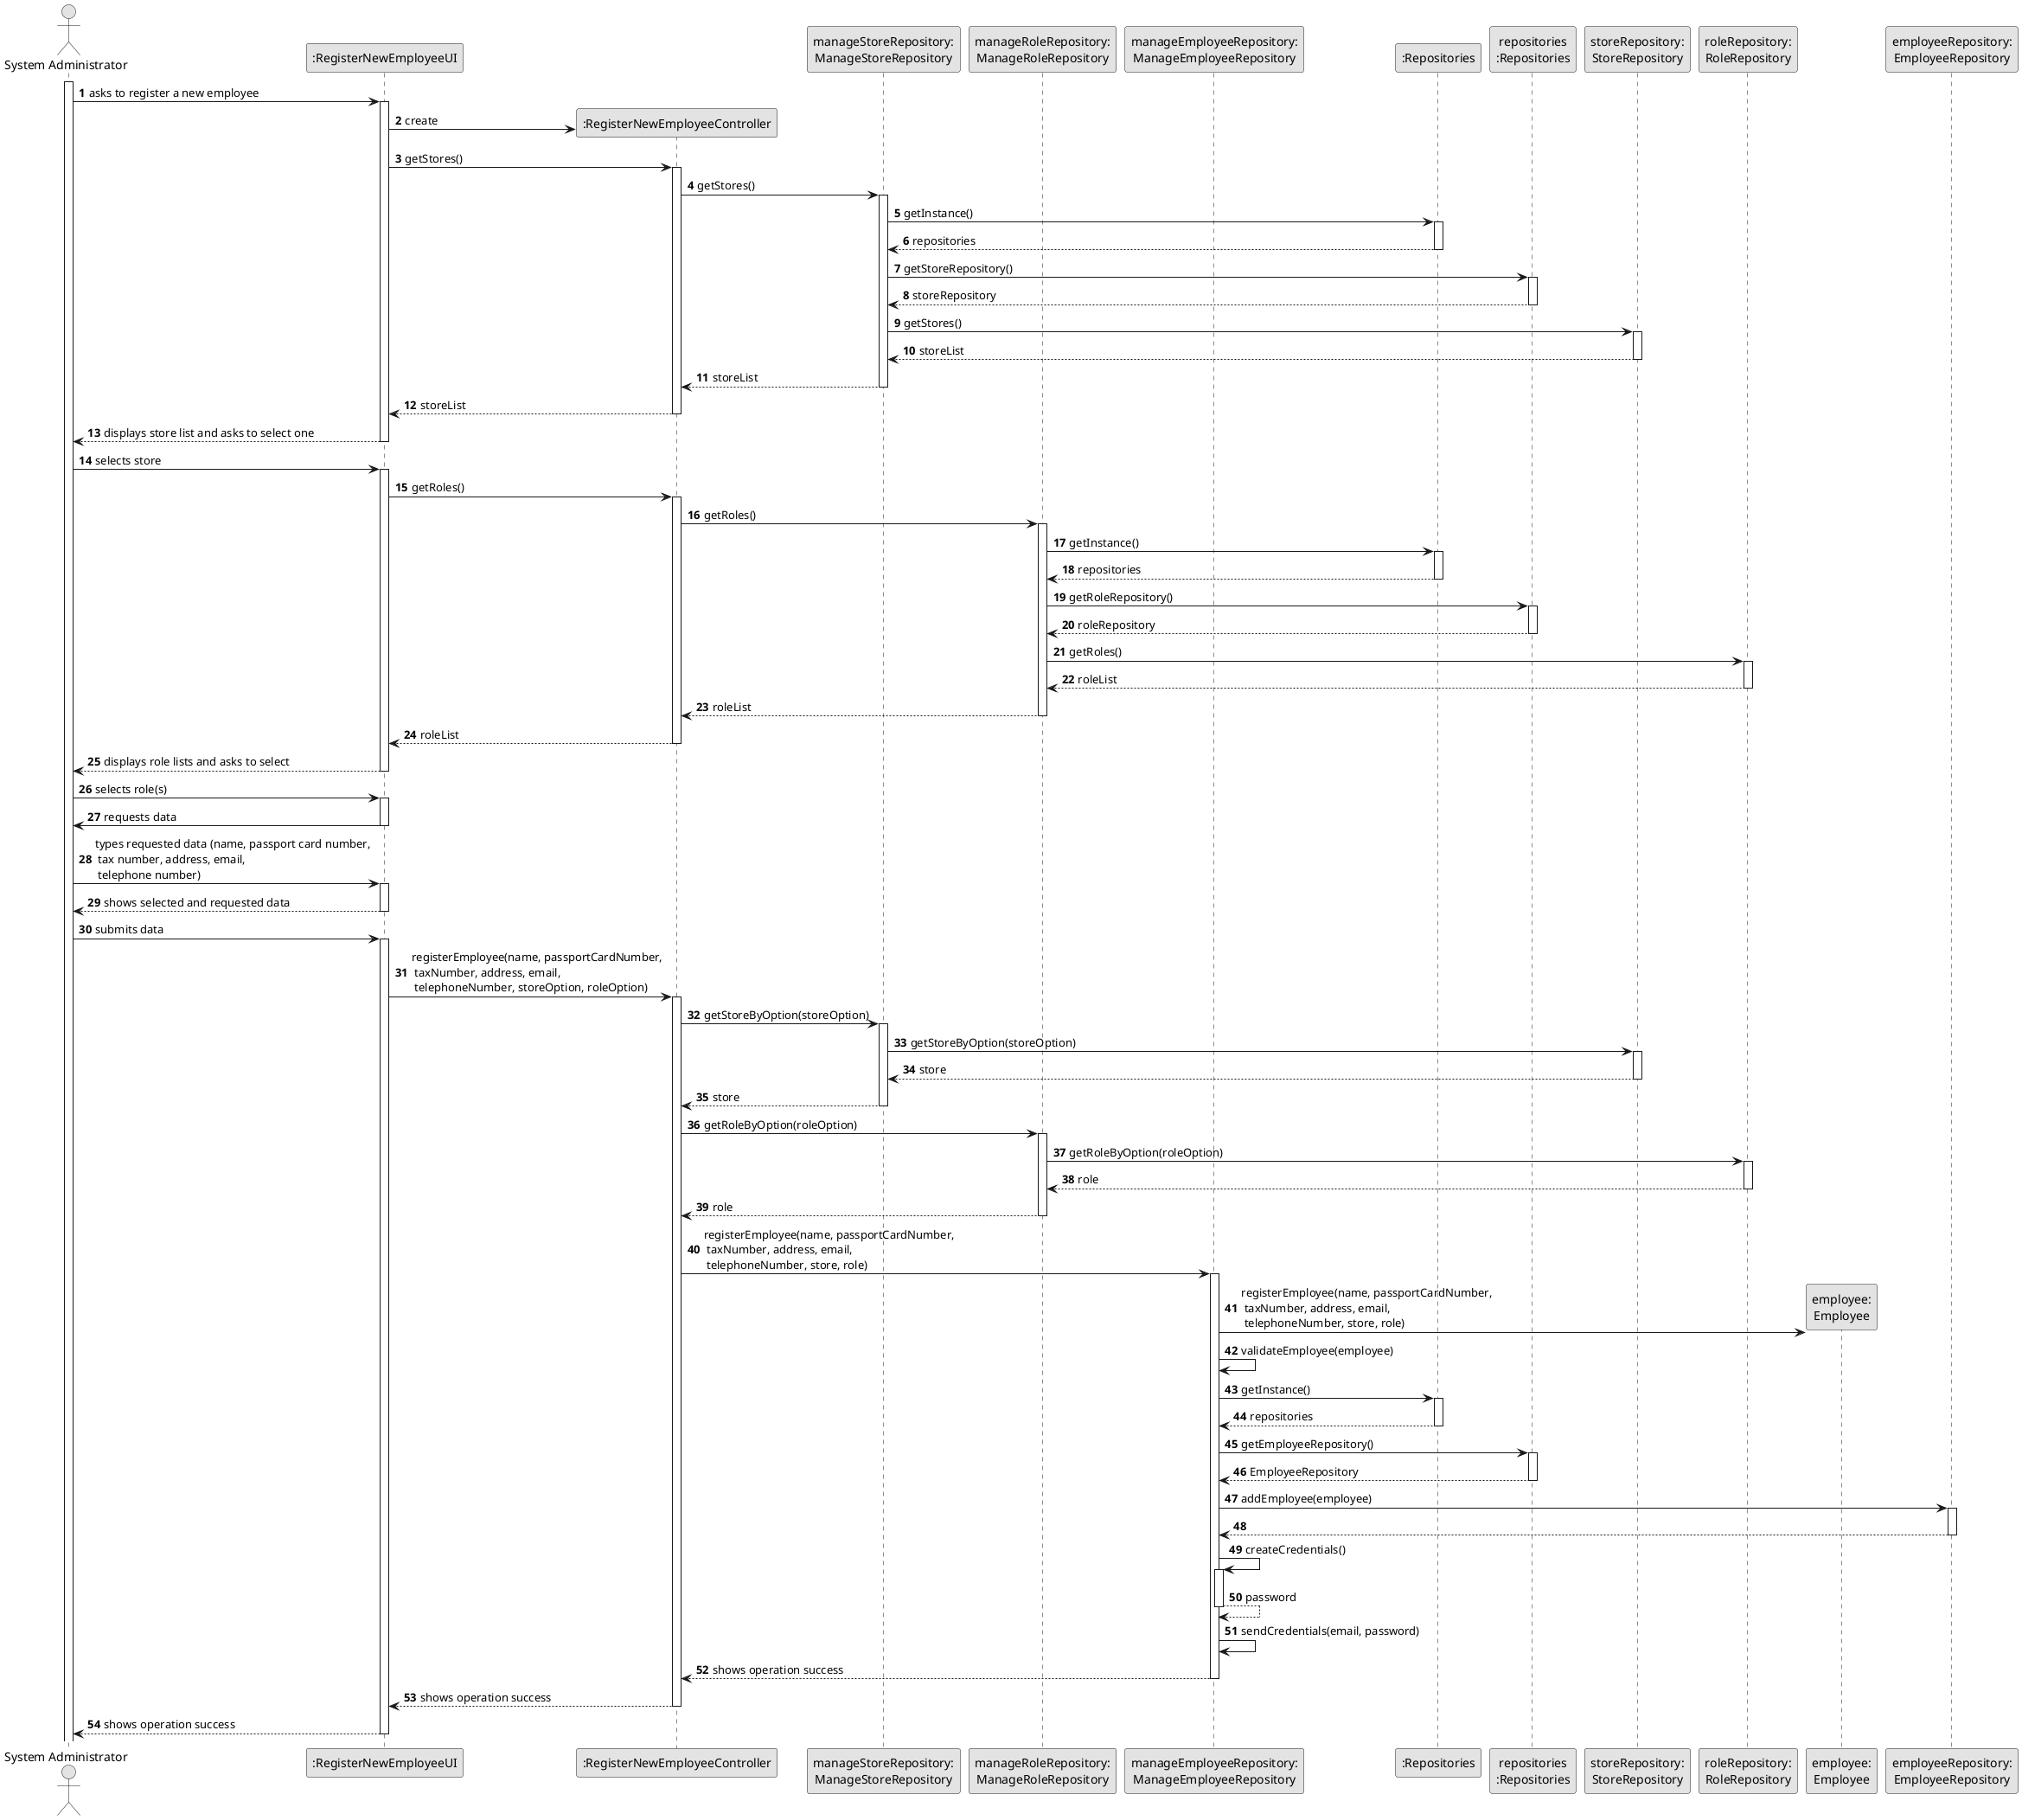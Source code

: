 @startuml
skinparam monochrome true
skinparam packageStyle rectangle
skinparam shadowing false

autonumber

actor "System Administrator" as User
participant ":RegisterNewEmployeeUI" as RegisterEmployeeUI
participant ":RegisterNewEmployeeController" as RegisterEmployeeController
participant "manageStoreRepository:\nManageStoreRepository" as MaStore
participant "manageRoleRepository:\nManageRoleRepository" as MaRole
participant "manageEmployeeRepository:\nManageEmployeeRepository" as MaEmp
participant ":Repositories" as Repositories
participant "repositories\n:Repositories" as repositories
participant "storeRepository:\nStoreRepository" as StoreRepository
participant "roleRepository:\nRoleRepository" as RoleRep
participant "employee:\nEmployee" as Emp
participant "employeeRepository:\nEmployeeRepository" as EmpRep


activate User

       User -> RegisterEmployeeUI : asks to register a new employee
       activate RegisterEmployeeUI

       RegisterEmployeeUI -> RegisterEmployeeController** : create

       RegisterEmployeeUI -> RegisterEmployeeController : getStores()
       activate RegisterEmployeeController

       RegisterEmployeeController -> MaStore : getStores()
       activate MaStore

       MaStore -> Repositories : getInstance()
       activate Repositories

       Repositories --> MaStore : repositories
       deactivate Repositories

       MaStore -> repositories : getStoreRepository()
       activate repositories

       repositories --> MaStore : storeRepository
       deactivate repositories

       MaStore -> StoreRepository :getStores()
       activate StoreRepository

       StoreRepository --> MaStore : storeList
       deactivate StoreRepository

       MaStore --> RegisterEmployeeController : storeList
       deactivate MaStore

       RegisterEmployeeController --> RegisterEmployeeUI : storeList
       deactivate RegisterEmployeeController

       RegisterEmployeeUI --> User : displays store list and asks to select one
       deactivate RegisterEmployeeUI

       User -> RegisterEmployeeUI : selects store
       activate RegisterEmployeeUI

       RegisterEmployeeUI -> RegisterEmployeeController : getRoles()
       activate RegisterEmployeeController

       RegisterEmployeeController -> MaRole : getRoles()
       activate MaRole

       MaRole -> Repositories : getInstance()
       activate Repositories

       Repositories --> MaRole : repositories
       deactivate Repositories

       MaRole -> repositories : getRoleRepository()
       activate repositories

       repositories --> MaRole : roleRepository
       deactivate repositories

       MaRole -> RoleRep : getRoles()
       activate RoleRep

       RoleRep --> MaRole : roleList
       deactivate RoleRep

       MaRole --> RegisterEmployeeController : roleList
       deactivate MaRole

       RegisterEmployeeController --> RegisterEmployeeUI : roleList
       deactivate RegisterEmployeeController

       RegisterEmployeeUI --> User : displays role lists and asks to select
       deactivate RegisterEmployeeUI

       User -> RegisterEmployeeUI : selects role(s)
       activate RegisterEmployeeUI

       RegisterEmployeeUI -> User : requests data
       deactivate RegisterEmployeeUI

       User -> RegisterEmployeeUI : types requested data (name, passport card number,\n tax number, address, email,\n telephone number)
       activate RegisterEmployeeUI

       RegisterEmployeeUI --> User : shows selected and requested data
       deactivate RegisterEmployeeUI

       User -> RegisterEmployeeUI : submits data
       activate RegisterEmployeeUI

       RegisterEmployeeUI -> RegisterEmployeeController : registerEmployee(name, passportCardNumber,\n taxNumber, address, email,\n telephoneNumber, storeOption, roleOption)
       activate RegisterEmployeeController

       RegisterEmployeeController -> MaStore : getStoreByOption(storeOption)
       activate MaStore

       MaStore -> StoreRepository : getStoreByOption(storeOption)
       activate StoreRepository

       StoreRepository --> MaStore : store
       deactivate StoreRepository

       MaStore --> RegisterEmployeeController : store
       deactivate MaStore

       RegisterEmployeeController -> MaRole : getRoleByOption(roleOption)
       activate MaRole

       MaRole -> RoleRep : getRoleByOption(roleOption)
       activate RoleRep

       RoleRep --> MaRole : role
       deactivate RoleRep

        MaRole --> RegisterEmployeeController : role
        deactivate MaRole



       RegisterEmployeeController -> MaEmp : registerEmployee(name, passportCardNumber,\n taxNumber, address, email,\n telephoneNumber, store, role)
       activate MaEmp

       MaEmp -> Emp** : registerEmployee(name, passportCardNumber,\n taxNumber, address, email,\n telephoneNumber, store, role)

       MaEmp -> MaEmp : validateEmployee(employee)


       MaEmp -> Repositories : getInstance()
       activate Repositories

       Repositories --> MaEmp : repositories
       deactivate Repositories

       MaEmp -> repositories : getEmployeeRepository()
       activate repositories

       repositories --> MaEmp : EmployeeRepository
       deactivate repositories

       MaEmp -> EmpRep : addEmployee(employee)
       activate EmpRep

       EmpRep --> MaEmp
       deactivate EmpRep

       MaEmp -> MaEmp : createCredentials()
                      activate MaEmp

       MaEmp --> MaEmp : password
       deactivate MaEmp

       MaEmp -> MaEmp : sendCredentials(email, password)



       MaEmp --> RegisterEmployeeController : shows operation success
       deactivate MaEmp


       RegisterEmployeeController --> RegisterEmployeeUI : shows operation success
       deactivate RegisterEmployeeController

       RegisterEmployeeUI --> User : shows operation success
       deactivate RegisterEmployeeUI
@enduml